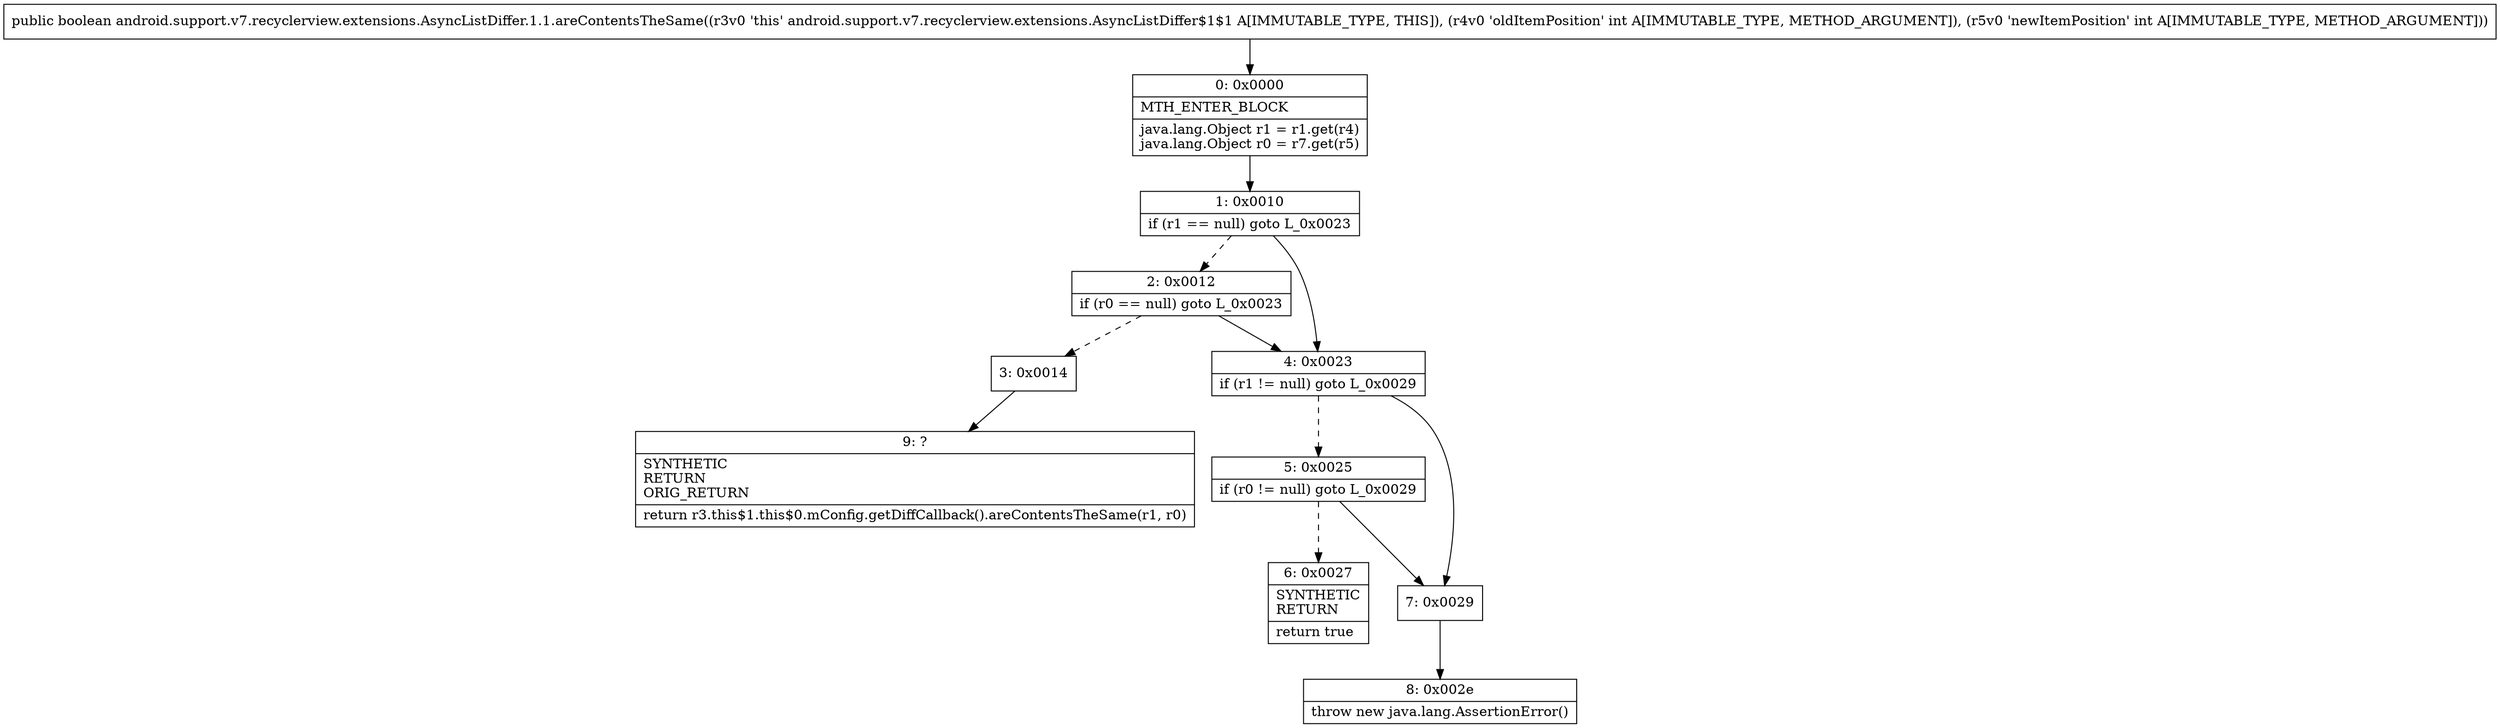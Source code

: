 digraph "CFG forandroid.support.v7.recyclerview.extensions.AsyncListDiffer.1.1.areContentsTheSame(II)Z" {
Node_0 [shape=record,label="{0\:\ 0x0000|MTH_ENTER_BLOCK\l|java.lang.Object r1 = r1.get(r4)\ljava.lang.Object r0 = r7.get(r5)\l}"];
Node_1 [shape=record,label="{1\:\ 0x0010|if (r1 == null) goto L_0x0023\l}"];
Node_2 [shape=record,label="{2\:\ 0x0012|if (r0 == null) goto L_0x0023\l}"];
Node_3 [shape=record,label="{3\:\ 0x0014}"];
Node_4 [shape=record,label="{4\:\ 0x0023|if (r1 != null) goto L_0x0029\l}"];
Node_5 [shape=record,label="{5\:\ 0x0025|if (r0 != null) goto L_0x0029\l}"];
Node_6 [shape=record,label="{6\:\ 0x0027|SYNTHETIC\lRETURN\l|return true\l}"];
Node_7 [shape=record,label="{7\:\ 0x0029}"];
Node_8 [shape=record,label="{8\:\ 0x002e|throw new java.lang.AssertionError()\l}"];
Node_9 [shape=record,label="{9\:\ ?|SYNTHETIC\lRETURN\lORIG_RETURN\l|return r3.this$1.this$0.mConfig.getDiffCallback().areContentsTheSame(r1, r0)\l}"];
MethodNode[shape=record,label="{public boolean android.support.v7.recyclerview.extensions.AsyncListDiffer.1.1.areContentsTheSame((r3v0 'this' android.support.v7.recyclerview.extensions.AsyncListDiffer$1$1 A[IMMUTABLE_TYPE, THIS]), (r4v0 'oldItemPosition' int A[IMMUTABLE_TYPE, METHOD_ARGUMENT]), (r5v0 'newItemPosition' int A[IMMUTABLE_TYPE, METHOD_ARGUMENT])) }"];
MethodNode -> Node_0;
Node_0 -> Node_1;
Node_1 -> Node_2[style=dashed];
Node_1 -> Node_4;
Node_2 -> Node_3[style=dashed];
Node_2 -> Node_4;
Node_3 -> Node_9;
Node_4 -> Node_5[style=dashed];
Node_4 -> Node_7;
Node_5 -> Node_6[style=dashed];
Node_5 -> Node_7;
Node_7 -> Node_8;
}

